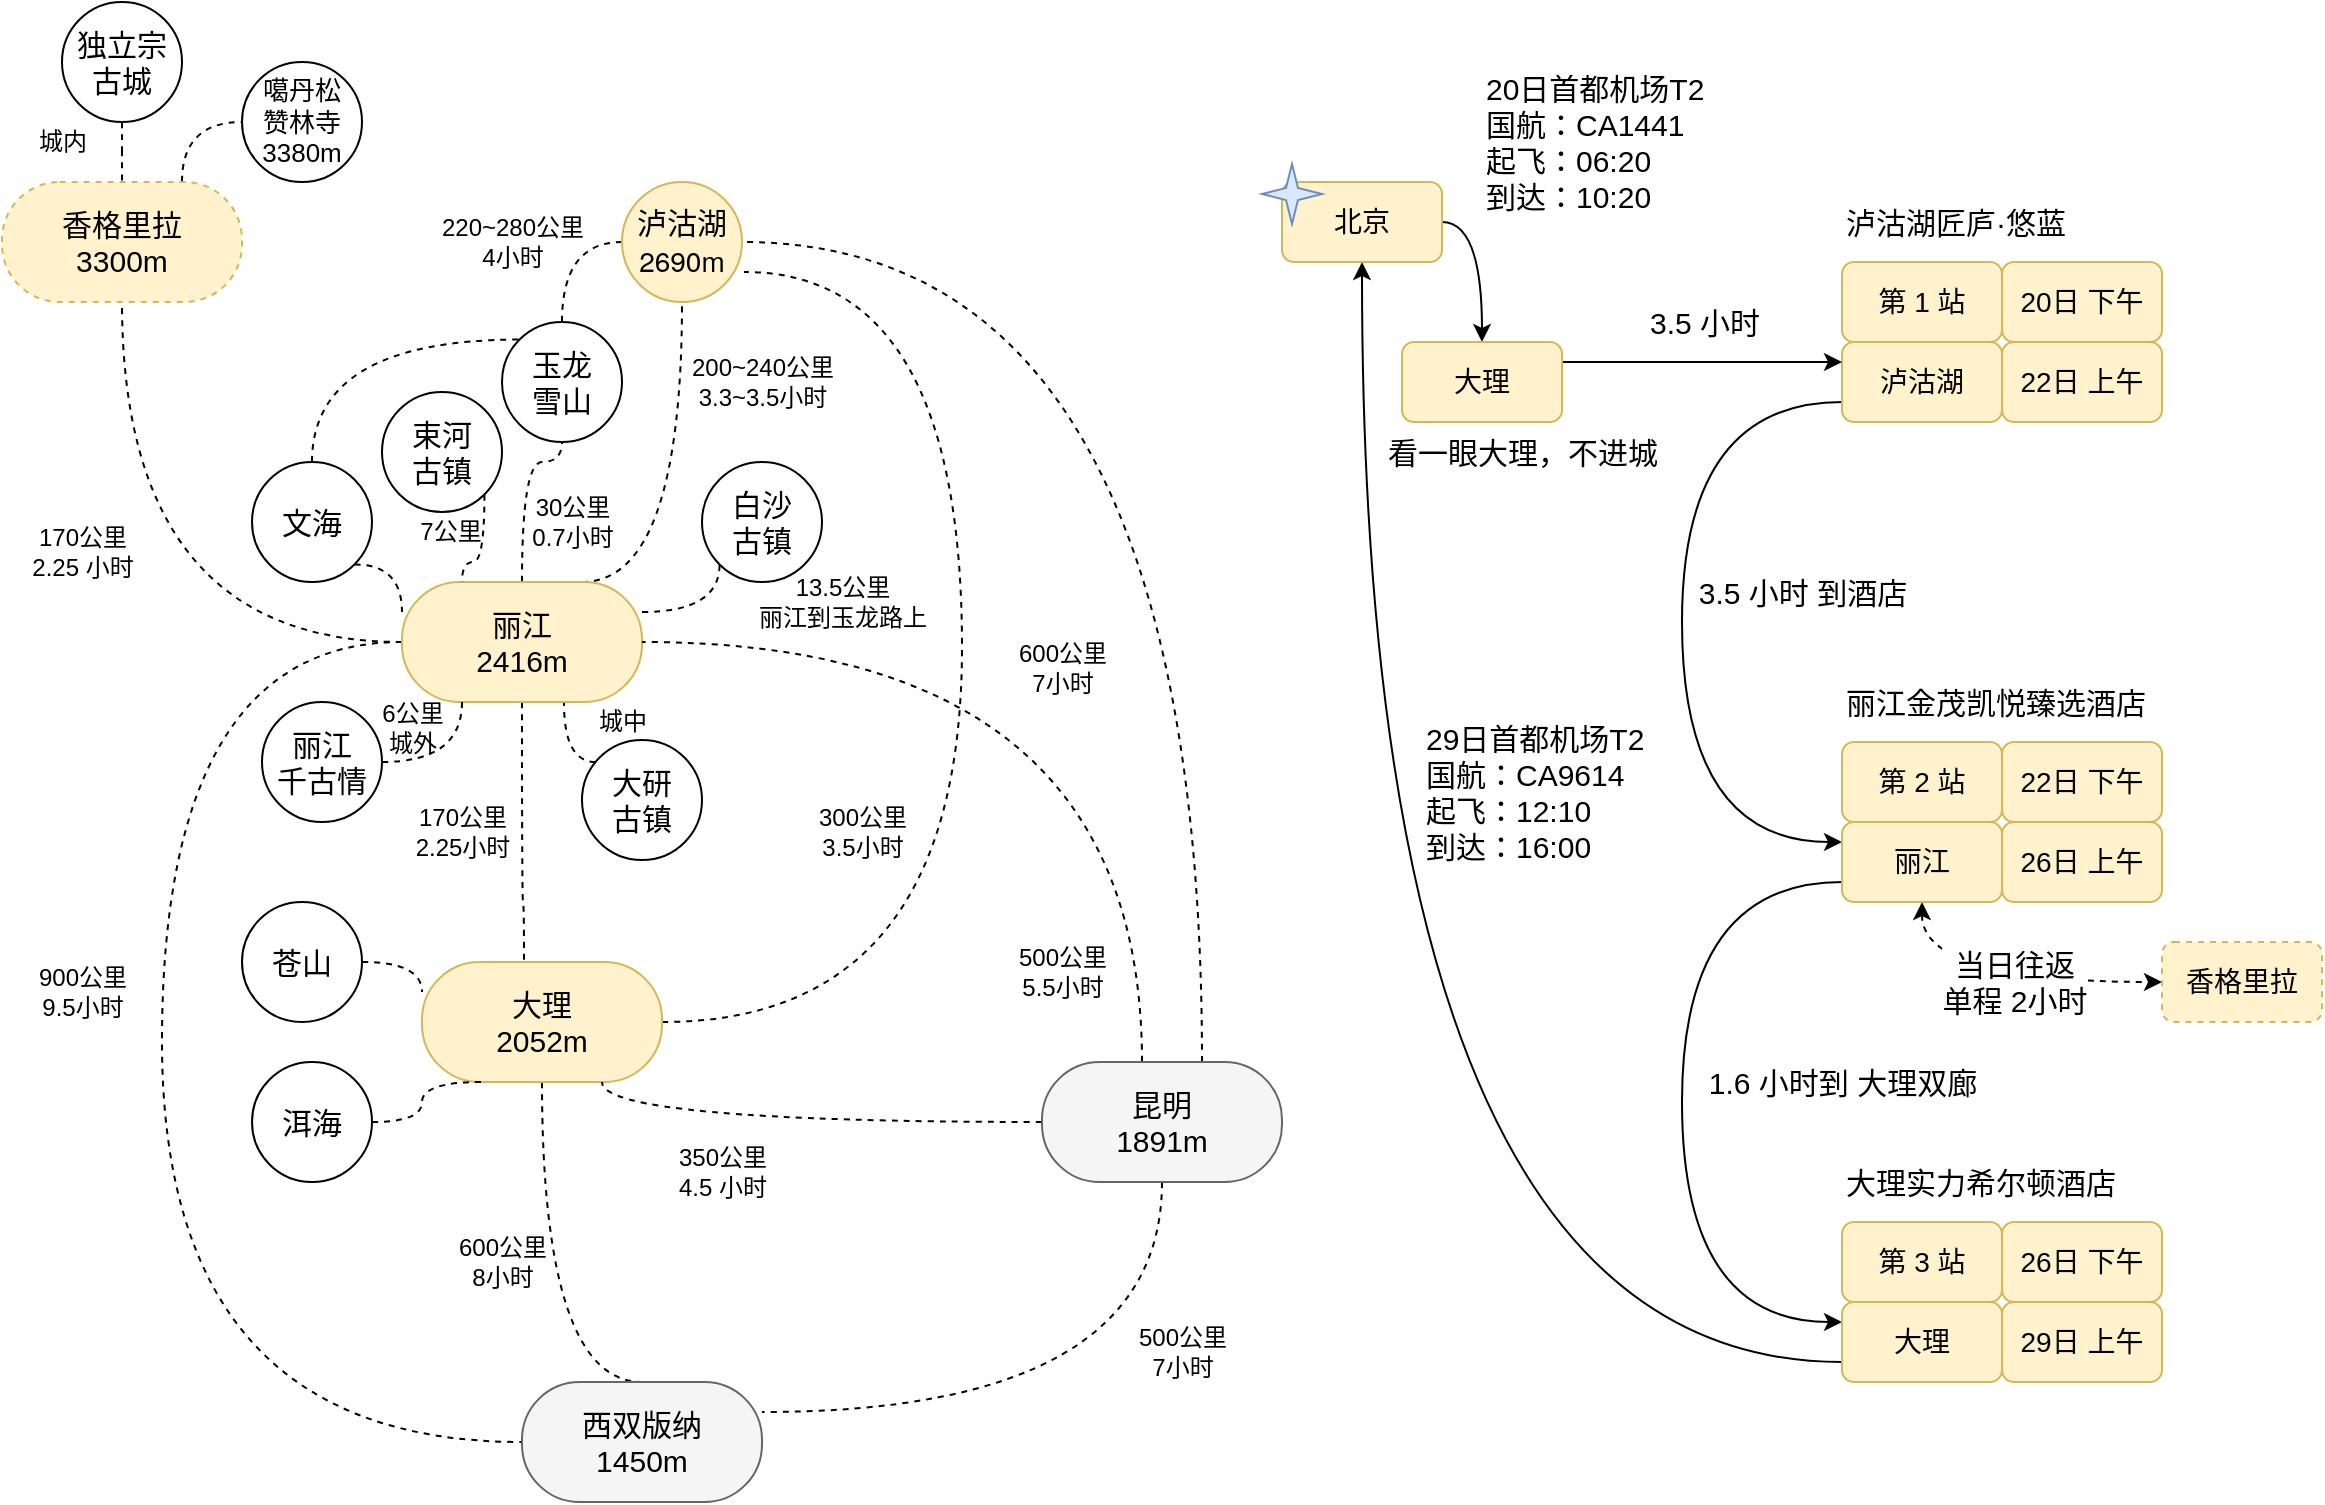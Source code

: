 <mxfile version="22.1.18" type="github">
  <diagram name="第 1 页" id="rRuHSntvBdOZGcXTq8w7">
    <mxGraphModel dx="1242" dy="786" grid="1" gridSize="10" guides="1" tooltips="1" connect="1" arrows="1" fold="1" page="1" pageScale="1" pageWidth="1169" pageHeight="827" math="0" shadow="0">
      <root>
        <mxCell id="0" />
        <mxCell id="1" parent="0" />
        <mxCell id="2GG4-1aaM5nx4AEca9Iq-1" style="edgeStyle=orthogonalEdgeStyle;curved=1;rounded=0;orthogonalLoop=1;jettySize=auto;html=1;entryX=0.5;entryY=1;entryDx=0;entryDy=0;endArrow=none;endFill=0;dashed=1;exitX=0.5;exitY=0;exitDx=0;exitDy=0;" edge="1" parent="1" source="2GG4-1aaM5nx4AEca9Iq-7" target="2GG4-1aaM5nx4AEca9Iq-19">
          <mxGeometry relative="1" as="geometry">
            <Array as="points">
              <mxPoint x="260" y="260" />
            </Array>
          </mxGeometry>
        </mxCell>
        <mxCell id="2GG4-1aaM5nx4AEca9Iq-2" style="edgeStyle=orthogonalEdgeStyle;curved=1;rounded=0;orthogonalLoop=1;jettySize=auto;html=1;exitX=0.75;exitY=0;exitDx=0;exitDy=0;endArrow=none;endFill=0;dashed=1;" edge="1" parent="1" source="2GG4-1aaM5nx4AEca9Iq-7" target="2GG4-1aaM5nx4AEca9Iq-20">
          <mxGeometry relative="1" as="geometry">
            <Array as="points">
              <mxPoint x="340" y="320" />
            </Array>
          </mxGeometry>
        </mxCell>
        <mxCell id="2GG4-1aaM5nx4AEca9Iq-3" style="edgeStyle=orthogonalEdgeStyle;curved=1;rounded=0;orthogonalLoop=1;jettySize=auto;html=1;dashed=1;endArrow=none;endFill=0;entryX=0.425;entryY=0;entryDx=0;entryDy=0;entryPerimeter=0;" edge="1" parent="1" source="2GG4-1aaM5nx4AEca9Iq-7" target="2GG4-1aaM5nx4AEca9Iq-12">
          <mxGeometry relative="1" as="geometry">
            <Array as="points">
              <mxPoint x="260" y="480" />
            </Array>
          </mxGeometry>
        </mxCell>
        <mxCell id="2GG4-1aaM5nx4AEca9Iq-4" style="edgeStyle=orthogonalEdgeStyle;curved=1;rounded=0;orthogonalLoop=1;jettySize=auto;html=1;dashed=1;endArrow=none;endFill=0;" edge="1" parent="1" source="2GG4-1aaM5nx4AEca9Iq-7" target="2GG4-1aaM5nx4AEca9Iq-9">
          <mxGeometry relative="1" as="geometry">
            <Array as="points">
              <mxPoint x="60" y="350" />
            </Array>
          </mxGeometry>
        </mxCell>
        <mxCell id="2GG4-1aaM5nx4AEca9Iq-5" style="edgeStyle=orthogonalEdgeStyle;rounded=0;orthogonalLoop=1;jettySize=auto;html=1;entryX=0;entryY=0.5;entryDx=0;entryDy=0;curved=1;exitX=0;exitY=0.5;exitDx=0;exitDy=0;dashed=1;endArrow=none;endFill=0;" edge="1" parent="1" source="2GG4-1aaM5nx4AEca9Iq-7" target="2GG4-1aaM5nx4AEca9Iq-28">
          <mxGeometry relative="1" as="geometry">
            <mxPoint x="170" y="380" as="sourcePoint" />
            <Array as="points">
              <mxPoint x="80" y="350" />
              <mxPoint x="80" y="750" />
            </Array>
          </mxGeometry>
        </mxCell>
        <mxCell id="2GG4-1aaM5nx4AEca9Iq-6" style="edgeStyle=orthogonalEdgeStyle;curved=1;rounded=0;orthogonalLoop=1;jettySize=auto;html=1;entryX=0;entryY=1;entryDx=0;entryDy=0;dashed=1;endArrow=none;endFill=0;exitX=1;exitY=0.25;exitDx=0;exitDy=0;" edge="1" parent="1" source="2GG4-1aaM5nx4AEca9Iq-7" target="2GG4-1aaM5nx4AEca9Iq-44">
          <mxGeometry relative="1" as="geometry">
            <Array as="points">
              <mxPoint x="359" y="335" />
            </Array>
          </mxGeometry>
        </mxCell>
        <mxCell id="2GG4-1aaM5nx4AEca9Iq-7" value="丽江&lt;br&gt;2416m" style="rounded=1;whiteSpace=wrap;html=1;arcSize=48;fontSize=15;fontStyle=0;fillColor=#fff2cc;strokeColor=#d6b656;" vertex="1" parent="1">
          <mxGeometry x="200" y="320" width="120" height="60" as="geometry" />
        </mxCell>
        <mxCell id="2GG4-1aaM5nx4AEca9Iq-8" style="edgeStyle=orthogonalEdgeStyle;rounded=0;orthogonalLoop=1;jettySize=auto;html=1;exitX=0.75;exitY=0;exitDx=0;exitDy=0;curved=1;entryX=0;entryY=0.5;entryDx=0;entryDy=0;dashed=1;endArrow=none;endFill=0;" edge="1" parent="1" source="2GG4-1aaM5nx4AEca9Iq-9" target="2GG4-1aaM5nx4AEca9Iq-31">
          <mxGeometry relative="1" as="geometry" />
        </mxCell>
        <mxCell id="2GG4-1aaM5nx4AEca9Iq-9" value="香格里拉&lt;br&gt;3300m" style="rounded=1;whiteSpace=wrap;html=1;arcSize=48;fontSize=15;fontStyle=0;fillColor=#fff2cc;strokeColor=#d6b656;dashed=1;" vertex="1" parent="1">
          <mxGeometry y="120" width="120" height="60" as="geometry" />
        </mxCell>
        <mxCell id="2GG4-1aaM5nx4AEca9Iq-10" style="edgeStyle=orthogonalEdgeStyle;rounded=0;orthogonalLoop=1;jettySize=auto;html=1;curved=1;exitX=0.5;exitY=1;exitDx=0;exitDy=0;entryX=0.5;entryY=0;entryDx=0;entryDy=0;endArrow=none;endFill=0;dashed=1;" edge="1" parent="1" source="2GG4-1aaM5nx4AEca9Iq-12" target="2GG4-1aaM5nx4AEca9Iq-28">
          <mxGeometry relative="1" as="geometry">
            <Array as="points">
              <mxPoint x="270" y="720" />
            </Array>
          </mxGeometry>
        </mxCell>
        <mxCell id="2GG4-1aaM5nx4AEca9Iq-11" style="edgeStyle=orthogonalEdgeStyle;rounded=0;orthogonalLoop=1;jettySize=auto;html=1;entryX=1.017;entryY=0.75;entryDx=0;entryDy=0;entryPerimeter=0;curved=1;dashed=1;endArrow=none;endFill=0;exitX=1;exitY=0.5;exitDx=0;exitDy=0;" edge="1" parent="1" source="2GG4-1aaM5nx4AEca9Iq-12" target="2GG4-1aaM5nx4AEca9Iq-20">
          <mxGeometry relative="1" as="geometry">
            <Array as="points">
              <mxPoint x="480" y="540" />
              <mxPoint x="480" y="165" />
            </Array>
          </mxGeometry>
        </mxCell>
        <mxCell id="2GG4-1aaM5nx4AEca9Iq-12" value="大理&lt;br&gt;2052m" style="rounded=1;whiteSpace=wrap;html=1;arcSize=48;fontSize=15;fontStyle=0;fillColor=#fff2cc;strokeColor=#d6b656;" vertex="1" parent="1">
          <mxGeometry x="210" y="510" width="120" height="60" as="geometry" />
        </mxCell>
        <mxCell id="2GG4-1aaM5nx4AEca9Iq-13" style="edgeStyle=orthogonalEdgeStyle;rounded=0;orthogonalLoop=1;jettySize=auto;html=1;curved=1;endArrow=none;endFill=0;dashed=1;entryX=0.75;entryY=1;entryDx=0;entryDy=0;" edge="1" parent="1" source="2GG4-1aaM5nx4AEca9Iq-17" target="2GG4-1aaM5nx4AEca9Iq-12">
          <mxGeometry relative="1" as="geometry" />
        </mxCell>
        <mxCell id="2GG4-1aaM5nx4AEca9Iq-14" style="edgeStyle=orthogonalEdgeStyle;curved=1;rounded=0;orthogonalLoop=1;jettySize=auto;html=1;entryX=1;entryY=0.5;entryDx=0;entryDy=0;dashed=1;endArrow=none;endFill=0;" edge="1" parent="1" source="2GG4-1aaM5nx4AEca9Iq-17" target="2GG4-1aaM5nx4AEca9Iq-7">
          <mxGeometry relative="1" as="geometry">
            <Array as="points">
              <mxPoint x="570" y="350" />
            </Array>
          </mxGeometry>
        </mxCell>
        <mxCell id="2GG4-1aaM5nx4AEca9Iq-15" style="edgeStyle=orthogonalEdgeStyle;curved=1;rounded=0;orthogonalLoop=1;jettySize=auto;html=1;entryX=1;entryY=0.5;entryDx=0;entryDy=0;dashed=1;endArrow=none;endFill=0;" edge="1" parent="1" source="2GG4-1aaM5nx4AEca9Iq-17" target="2GG4-1aaM5nx4AEca9Iq-20">
          <mxGeometry relative="1" as="geometry">
            <Array as="points">
              <mxPoint x="600" y="150" />
            </Array>
          </mxGeometry>
        </mxCell>
        <mxCell id="2GG4-1aaM5nx4AEca9Iq-16" style="edgeStyle=orthogonalEdgeStyle;curved=1;rounded=0;orthogonalLoop=1;jettySize=auto;html=1;entryX=1;entryY=0.25;entryDx=0;entryDy=0;dashed=1;endArrow=none;endFill=0;exitX=0.5;exitY=1;exitDx=0;exitDy=0;" edge="1" parent="1" source="2GG4-1aaM5nx4AEca9Iq-17" target="2GG4-1aaM5nx4AEca9Iq-28">
          <mxGeometry relative="1" as="geometry">
            <Array as="points">
              <mxPoint x="580" y="735" />
            </Array>
          </mxGeometry>
        </mxCell>
        <mxCell id="2GG4-1aaM5nx4AEca9Iq-17" value="昆明&lt;br&gt;1891m" style="rounded=1;whiteSpace=wrap;html=1;arcSize=48;fontSize=15;fillColor=#f5f5f5;strokeColor=#666666;fontStyle=0;" vertex="1" parent="1">
          <mxGeometry x="520" y="560" width="120" height="60" as="geometry" />
        </mxCell>
        <mxCell id="2GG4-1aaM5nx4AEca9Iq-18" style="edgeStyle=orthogonalEdgeStyle;rounded=0;orthogonalLoop=1;jettySize=auto;html=1;entryX=0;entryY=0.5;entryDx=0;entryDy=0;curved=1;dashed=1;endArrow=none;endFill=0;" edge="1" parent="1" source="2GG4-1aaM5nx4AEca9Iq-19" target="2GG4-1aaM5nx4AEca9Iq-20">
          <mxGeometry relative="1" as="geometry" />
        </mxCell>
        <mxCell id="2GG4-1aaM5nx4AEca9Iq-19" value="玉龙&lt;br style=&quot;font-size: 15px;&quot;&gt;雪山" style="ellipse;whiteSpace=wrap;html=1;aspect=fixed;fontSize=15;" vertex="1" parent="1">
          <mxGeometry x="250" y="190" width="60" height="60" as="geometry" />
        </mxCell>
        <mxCell id="2GG4-1aaM5nx4AEca9Iq-20" value="&lt;span style=&quot;font-weight: normal&quot;&gt;泸沽湖&lt;br style=&quot;font-size: 15px&quot;&gt;&lt;span style=&quot;font-family: &amp;quot;helvetica neue&amp;quot; , &amp;quot;helvetica&amp;quot; , &amp;quot;arial&amp;quot; , &amp;quot;pingfang sc&amp;quot; , &amp;quot;hiragino sans gb&amp;quot; , &amp;quot;microsoft yahei&amp;quot; , &amp;quot;wenquanyi micro hei&amp;quot; , sans-serif&quot;&gt;&lt;font style=&quot;font-size: 14px;&quot;&gt;2690m&lt;/font&gt;&lt;/span&gt;&lt;/span&gt;" style="ellipse;whiteSpace=wrap;html=1;aspect=fixed;fontSize=15;fontStyle=1;fillColor=#fff2cc;strokeColor=#d6b656;" vertex="1" parent="1">
          <mxGeometry x="310" y="120" width="60" height="60" as="geometry" />
        </mxCell>
        <mxCell id="2GG4-1aaM5nx4AEca9Iq-21" value="30公里&lt;br&gt;0.7小时" style="text;html=1;align=center;verticalAlign=middle;resizable=0;points=[];autosize=1;" vertex="1" parent="1">
          <mxGeometry x="255" y="270" width="60" height="40" as="geometry" />
        </mxCell>
        <mxCell id="2GG4-1aaM5nx4AEca9Iq-22" value="200~240公里&lt;br&gt;3.3~3.5小时" style="text;html=1;align=center;verticalAlign=middle;resizable=0;points=[];autosize=1;" vertex="1" parent="1">
          <mxGeometry x="335" y="205" width="90" height="30" as="geometry" />
        </mxCell>
        <mxCell id="2GG4-1aaM5nx4AEca9Iq-23" value="350公里&lt;br&gt;4.5 小时" style="text;html=1;align=center;verticalAlign=middle;resizable=0;points=[];autosize=1;" vertex="1" parent="1">
          <mxGeometry x="325" y="595" width="70" height="40" as="geometry" />
        </mxCell>
        <mxCell id="2GG4-1aaM5nx4AEca9Iq-24" value="170公里&lt;br&gt;2.25小时" style="text;html=1;align=center;verticalAlign=middle;resizable=0;points=[];autosize=1;" vertex="1" parent="1">
          <mxGeometry x="200" y="430" width="60" height="30" as="geometry" />
        </mxCell>
        <mxCell id="2GG4-1aaM5nx4AEca9Iq-25" value="170公里&lt;br&gt;2.25 小时" style="text;html=1;align=center;verticalAlign=middle;resizable=0;points=[];autosize=1;" vertex="1" parent="1">
          <mxGeometry x="5" y="285" width="70" height="40" as="geometry" />
        </mxCell>
        <mxCell id="2GG4-1aaM5nx4AEca9Iq-26" value="500公里&lt;br&gt;5.5小时" style="text;html=1;align=center;verticalAlign=middle;resizable=0;points=[];autosize=1;" vertex="1" parent="1">
          <mxGeometry x="500" y="500" width="60" height="30" as="geometry" />
        </mxCell>
        <mxCell id="2GG4-1aaM5nx4AEca9Iq-27" value="600公里&lt;br&gt;7小时" style="text;html=1;align=center;verticalAlign=middle;resizable=0;points=[];autosize=1;" vertex="1" parent="1">
          <mxGeometry x="500" y="348" width="60" height="30" as="geometry" />
        </mxCell>
        <mxCell id="2GG4-1aaM5nx4AEca9Iq-28" value="西双版纳&lt;br&gt;1450m" style="rounded=1;whiteSpace=wrap;html=1;arcSize=48;fontSize=15;fillColor=#f5f5f5;strokeColor=#666666;fontStyle=0;" vertex="1" parent="1">
          <mxGeometry x="260" y="720" width="120" height="60" as="geometry" />
        </mxCell>
        <mxCell id="2GG4-1aaM5nx4AEca9Iq-29" value="600公里&lt;br&gt;8小时" style="text;html=1;align=center;verticalAlign=middle;resizable=0;points=[];autosize=1;" vertex="1" parent="1">
          <mxGeometry x="220" y="645" width="60" height="30" as="geometry" />
        </mxCell>
        <mxCell id="2GG4-1aaM5nx4AEca9Iq-30" value="500公里&lt;br&gt;7小时" style="text;html=1;align=center;verticalAlign=middle;resizable=0;points=[];autosize=1;" vertex="1" parent="1">
          <mxGeometry x="560" y="690" width="60" height="30" as="geometry" />
        </mxCell>
        <mxCell id="2GG4-1aaM5nx4AEca9Iq-31" value="噶丹松&lt;br style=&quot;font-size: 13px;&quot;&gt;赞林寺&lt;br style=&quot;font-size: 13px;&quot;&gt;3380m" style="ellipse;whiteSpace=wrap;html=1;aspect=fixed;fontSize=13;" vertex="1" parent="1">
          <mxGeometry x="120" y="60" width="60" height="60" as="geometry" />
        </mxCell>
        <mxCell id="2GG4-1aaM5nx4AEca9Iq-32" style="edgeStyle=orthogonalEdgeStyle;curved=1;rounded=0;orthogonalLoop=1;jettySize=auto;html=1;dashed=1;endArrow=none;endFill=0;" edge="1" parent="1" source="2GG4-1aaM5nx4AEca9Iq-33" target="2GG4-1aaM5nx4AEca9Iq-9">
          <mxGeometry relative="1" as="geometry" />
        </mxCell>
        <mxCell id="2GG4-1aaM5nx4AEca9Iq-33" value="独立宗&lt;br style=&quot;font-size: 15px;&quot;&gt;古城" style="ellipse;whiteSpace=wrap;html=1;aspect=fixed;fontSize=15;" vertex="1" parent="1">
          <mxGeometry x="30" y="30" width="60" height="60" as="geometry" />
        </mxCell>
        <mxCell id="2GG4-1aaM5nx4AEca9Iq-34" value="城内" style="text;html=1;align=center;verticalAlign=middle;resizable=0;points=[];autosize=1;" vertex="1" parent="1">
          <mxGeometry x="10" y="90" width="40" height="20" as="geometry" />
        </mxCell>
        <mxCell id="2GG4-1aaM5nx4AEca9Iq-35" style="edgeStyle=orthogonalEdgeStyle;curved=1;rounded=0;orthogonalLoop=1;jettySize=auto;html=1;entryX=0;entryY=0.25;entryDx=0;entryDy=0;dashed=1;endArrow=none;endFill=0;exitX=1;exitY=0.5;exitDx=0;exitDy=0;" edge="1" parent="1" source="2GG4-1aaM5nx4AEca9Iq-36" target="2GG4-1aaM5nx4AEca9Iq-12">
          <mxGeometry relative="1" as="geometry">
            <Array as="points">
              <mxPoint x="210" y="510" />
            </Array>
          </mxGeometry>
        </mxCell>
        <mxCell id="2GG4-1aaM5nx4AEca9Iq-36" value="苍山" style="ellipse;whiteSpace=wrap;html=1;aspect=fixed;fontSize=15;" vertex="1" parent="1">
          <mxGeometry x="120" y="480" width="60" height="60" as="geometry" />
        </mxCell>
        <mxCell id="2GG4-1aaM5nx4AEca9Iq-37" style="edgeStyle=orthogonalEdgeStyle;curved=1;rounded=0;orthogonalLoop=1;jettySize=auto;html=1;dashed=1;endArrow=none;endFill=0;exitX=1;exitY=0.5;exitDx=0;exitDy=0;entryX=0.25;entryY=1;entryDx=0;entryDy=0;" edge="1" parent="1" source="2GG4-1aaM5nx4AEca9Iq-38" target="2GG4-1aaM5nx4AEca9Iq-12">
          <mxGeometry relative="1" as="geometry">
            <Array as="points">
              <mxPoint x="210" y="590" />
              <mxPoint x="210" y="570" />
            </Array>
          </mxGeometry>
        </mxCell>
        <mxCell id="2GG4-1aaM5nx4AEca9Iq-38" value="洱海" style="ellipse;whiteSpace=wrap;html=1;aspect=fixed;fontSize=15;" vertex="1" parent="1">
          <mxGeometry x="125" y="560" width="60" height="60" as="geometry" />
        </mxCell>
        <mxCell id="2GG4-1aaM5nx4AEca9Iq-39" value="900公里&lt;br&gt;9.5小时" style="text;html=1;align=center;verticalAlign=middle;resizable=0;points=[];autosize=1;" vertex="1" parent="1">
          <mxGeometry x="5" y="505" width="70" height="40" as="geometry" />
        </mxCell>
        <mxCell id="2GG4-1aaM5nx4AEca9Iq-40" style="edgeStyle=orthogonalEdgeStyle;rounded=0;orthogonalLoop=1;jettySize=auto;html=1;entryX=0.25;entryY=0;entryDx=0;entryDy=0;curved=1;dashed=1;endArrow=none;endFill=0;exitX=1;exitY=1;exitDx=0;exitDy=0;" edge="1" parent="1" source="2GG4-1aaM5nx4AEca9Iq-41" target="2GG4-1aaM5nx4AEca9Iq-7">
          <mxGeometry relative="1" as="geometry">
            <Array as="points">
              <mxPoint x="241" y="310" />
              <mxPoint x="230" y="310" />
            </Array>
          </mxGeometry>
        </mxCell>
        <mxCell id="2GG4-1aaM5nx4AEca9Iq-41" value="束河&lt;br style=&quot;font-size: 15px;&quot;&gt;古镇" style="ellipse;whiteSpace=wrap;html=1;aspect=fixed;fontSize=15;" vertex="1" parent="1">
          <mxGeometry x="190" y="225" width="60" height="60" as="geometry" />
        </mxCell>
        <mxCell id="2GG4-1aaM5nx4AEca9Iq-42" style="edgeStyle=orthogonalEdgeStyle;curved=1;rounded=0;orthogonalLoop=1;jettySize=auto;html=1;entryX=0.675;entryY=1.008;entryDx=0;entryDy=0;entryPerimeter=0;dashed=1;endArrow=none;endFill=0;" edge="1" parent="1" source="2GG4-1aaM5nx4AEca9Iq-43" target="2GG4-1aaM5nx4AEca9Iq-7">
          <mxGeometry relative="1" as="geometry">
            <Array as="points">
              <mxPoint x="290" y="410" />
              <mxPoint x="290" y="410" />
            </Array>
          </mxGeometry>
        </mxCell>
        <mxCell id="2GG4-1aaM5nx4AEca9Iq-43" value="大研&lt;br style=&quot;font-size: 15px;&quot;&gt;古镇" style="ellipse;whiteSpace=wrap;html=1;aspect=fixed;fontSize=15;" vertex="1" parent="1">
          <mxGeometry x="290" y="399" width="60" height="60" as="geometry" />
        </mxCell>
        <mxCell id="2GG4-1aaM5nx4AEca9Iq-44" value="白沙&lt;br style=&quot;font-size: 15px;&quot;&gt;古镇" style="ellipse;whiteSpace=wrap;html=1;aspect=fixed;fontSize=15;" vertex="1" parent="1">
          <mxGeometry x="350" y="260" width="60" height="60" as="geometry" />
        </mxCell>
        <mxCell id="2GG4-1aaM5nx4AEca9Iq-45" value="7公里" style="text;html=1;align=center;verticalAlign=middle;resizable=0;points=[];autosize=1;" vertex="1" parent="1">
          <mxGeometry x="199" y="285" width="50" height="20" as="geometry" />
        </mxCell>
        <mxCell id="2GG4-1aaM5nx4AEca9Iq-46" value="城中" style="text;html=1;align=center;verticalAlign=middle;resizable=0;points=[];autosize=1;" vertex="1" parent="1">
          <mxGeometry x="290" y="380" width="40" height="20" as="geometry" />
        </mxCell>
        <mxCell id="2GG4-1aaM5nx4AEca9Iq-47" value="13.5公里&lt;br&gt;丽江到玉龙路上" style="text;html=1;align=center;verticalAlign=middle;resizable=0;points=[];autosize=1;" vertex="1" parent="1">
          <mxGeometry x="370" y="315" width="100" height="30" as="geometry" />
        </mxCell>
        <mxCell id="2GG4-1aaM5nx4AEca9Iq-48" value="300公里&lt;br&gt;3.5小时" style="text;html=1;align=center;verticalAlign=middle;resizable=0;points=[];autosize=1;" vertex="1" parent="1">
          <mxGeometry x="400" y="430" width="60" height="30" as="geometry" />
        </mxCell>
        <mxCell id="2GG4-1aaM5nx4AEca9Iq-49" style="edgeStyle=orthogonalEdgeStyle;rounded=0;orthogonalLoop=1;jettySize=auto;html=1;exitX=1;exitY=1;exitDx=0;exitDy=0;endArrow=none;endFill=0;curved=1;entryX=0;entryY=0.25;entryDx=0;entryDy=0;dashed=1;" edge="1" parent="1" source="2GG4-1aaM5nx4AEca9Iq-51" target="2GG4-1aaM5nx4AEca9Iq-7">
          <mxGeometry relative="1" as="geometry" />
        </mxCell>
        <mxCell id="2GG4-1aaM5nx4AEca9Iq-50" style="edgeStyle=orthogonalEdgeStyle;curved=1;rounded=0;orthogonalLoop=1;jettySize=auto;html=1;exitX=0.5;exitY=0;exitDx=0;exitDy=0;entryX=0;entryY=0;entryDx=0;entryDy=0;dashed=1;endArrow=none;endFill=0;" edge="1" parent="1" source="2GG4-1aaM5nx4AEca9Iq-51" target="2GG4-1aaM5nx4AEca9Iq-19">
          <mxGeometry relative="1" as="geometry">
            <Array as="points">
              <mxPoint x="155" y="199" />
            </Array>
          </mxGeometry>
        </mxCell>
        <mxCell id="2GG4-1aaM5nx4AEca9Iq-51" value="文海" style="ellipse;whiteSpace=wrap;html=1;aspect=fixed;fontSize=15;" vertex="1" parent="1">
          <mxGeometry x="125" y="260" width="60" height="60" as="geometry" />
        </mxCell>
        <mxCell id="2GG4-1aaM5nx4AEca9Iq-52" style="edgeStyle=orthogonalEdgeStyle;rounded=0;orthogonalLoop=1;jettySize=auto;html=1;entryX=0.25;entryY=1;entryDx=0;entryDy=0;dashed=1;curved=1;endArrow=none;endFill=0;" edge="1" parent="1" source="2GG4-1aaM5nx4AEca9Iq-53" target="2GG4-1aaM5nx4AEca9Iq-7">
          <mxGeometry relative="1" as="geometry">
            <Array as="points">
              <mxPoint x="230" y="410" />
            </Array>
          </mxGeometry>
        </mxCell>
        <mxCell id="2GG4-1aaM5nx4AEca9Iq-53" value="丽江&lt;br style=&quot;font-size: 15px;&quot;&gt;千古情" style="ellipse;whiteSpace=wrap;html=1;aspect=fixed;fontSize=15;" vertex="1" parent="1">
          <mxGeometry x="130" y="380" width="60" height="60" as="geometry" />
        </mxCell>
        <mxCell id="2GG4-1aaM5nx4AEca9Iq-54" value="6公里&lt;br&gt;城外" style="text;html=1;align=center;verticalAlign=middle;resizable=0;points=[];autosize=1;" vertex="1" parent="1">
          <mxGeometry x="180" y="378" width="50" height="30" as="geometry" />
        </mxCell>
        <mxCell id="2GG4-1aaM5nx4AEca9Iq-55" value="220~280公里&lt;br&gt;4小时" style="text;html=1;align=center;verticalAlign=middle;resizable=0;points=[];autosize=1;" vertex="1" parent="1">
          <mxGeometry x="210" y="135" width="90" height="30" as="geometry" />
        </mxCell>
        <mxCell id="2GG4-1aaM5nx4AEca9Iq-56" value="20日 下午" style="rounded=1;whiteSpace=wrap;html=1;fillColor=#fff2cc;fontSize=14;strokeColor=#d6b656;" vertex="1" parent="1">
          <mxGeometry x="1000" y="160" width="80" height="40" as="geometry" />
        </mxCell>
        <mxCell id="2GG4-1aaM5nx4AEca9Iq-57" value="22日 上午" style="rounded=1;whiteSpace=wrap;html=1;fillColor=#fff2cc;fontSize=14;strokeColor=#d6b656;" vertex="1" parent="1">
          <mxGeometry x="1000" y="200" width="80" height="40" as="geometry" />
        </mxCell>
        <mxCell id="2GG4-1aaM5nx4AEca9Iq-58" value="第 1 站" style="rounded=1;whiteSpace=wrap;html=1;fillColor=#fff2cc;fontSize=14;strokeColor=#d6b656;" vertex="1" parent="1">
          <mxGeometry x="920" y="160" width="80" height="40" as="geometry" />
        </mxCell>
        <mxCell id="2GG4-1aaM5nx4AEca9Iq-59" style="edgeStyle=orthogonalEdgeStyle;curved=1;rounded=0;orthogonalLoop=1;jettySize=auto;html=1;exitX=0;exitY=0.75;exitDx=0;exitDy=0;entryX=0;entryY=0.25;entryDx=0;entryDy=0;fontSize=14;" edge="1" parent="1" source="2GG4-1aaM5nx4AEca9Iq-61" target="2GG4-1aaM5nx4AEca9Iq-67">
          <mxGeometry relative="1" as="geometry">
            <Array as="points">
              <mxPoint x="840" y="230" />
              <mxPoint x="840" y="450" />
            </Array>
          </mxGeometry>
        </mxCell>
        <mxCell id="2GG4-1aaM5nx4AEca9Iq-60" value="3.5 小时 到酒店" style="edgeLabel;html=1;align=center;verticalAlign=middle;resizable=0;points=[];fontSize=15;fontColor=#000000;" vertex="1" connectable="0" parent="2GG4-1aaM5nx4AEca9Iq-59">
          <mxGeometry x="-0.031" relative="1" as="geometry">
            <mxPoint x="60" y="-9" as="offset" />
          </mxGeometry>
        </mxCell>
        <mxCell id="2GG4-1aaM5nx4AEca9Iq-61" value="泸沽湖" style="rounded=1;whiteSpace=wrap;html=1;fillColor=#fff2cc;fontSize=14;strokeColor=#d6b656;" vertex="1" parent="1">
          <mxGeometry x="920" y="200" width="80" height="40" as="geometry" />
        </mxCell>
        <mxCell id="2GG4-1aaM5nx4AEca9Iq-62" value="22日 下午" style="rounded=1;whiteSpace=wrap;html=1;fillColor=#fff2cc;fontSize=14;strokeColor=#d6b656;" vertex="1" parent="1">
          <mxGeometry x="1000" y="400" width="80" height="40" as="geometry" />
        </mxCell>
        <mxCell id="2GG4-1aaM5nx4AEca9Iq-63" value="26日 上午" style="rounded=1;whiteSpace=wrap;html=1;fillColor=#fff2cc;fontSize=14;strokeColor=#d6b656;" vertex="1" parent="1">
          <mxGeometry x="1000" y="440" width="80" height="40" as="geometry" />
        </mxCell>
        <mxCell id="2GG4-1aaM5nx4AEca9Iq-64" value="第 2 站" style="rounded=1;whiteSpace=wrap;html=1;fillColor=#fff2cc;fontSize=14;strokeColor=#d6b656;" vertex="1" parent="1">
          <mxGeometry x="920" y="400" width="80" height="40" as="geometry" />
        </mxCell>
        <mxCell id="2GG4-1aaM5nx4AEca9Iq-65" style="edgeStyle=orthogonalEdgeStyle;curved=1;rounded=0;orthogonalLoop=1;jettySize=auto;html=1;exitX=0;exitY=0.75;exitDx=0;exitDy=0;entryX=0;entryY=0.25;entryDx=0;entryDy=0;fontSize=14;" edge="1" parent="1" source="2GG4-1aaM5nx4AEca9Iq-67" target="2GG4-1aaM5nx4AEca9Iq-72">
          <mxGeometry relative="1" as="geometry">
            <Array as="points">
              <mxPoint x="840" y="470" />
              <mxPoint x="840" y="690" />
            </Array>
          </mxGeometry>
        </mxCell>
        <mxCell id="2GG4-1aaM5nx4AEca9Iq-66" value="1.6 小时到 大理双廊" style="edgeLabel;html=1;align=center;verticalAlign=middle;resizable=0;points=[];fontSize=15;fontColor=#000000;" vertex="1" connectable="0" parent="2GG4-1aaM5nx4AEca9Iq-65">
          <mxGeometry x="0.015" y="3" relative="1" as="geometry">
            <mxPoint x="77" y="-13" as="offset" />
          </mxGeometry>
        </mxCell>
        <mxCell id="2GG4-1aaM5nx4AEca9Iq-84" style="edgeStyle=orthogonalEdgeStyle;rounded=0;orthogonalLoop=1;jettySize=auto;html=1;entryX=0;entryY=0.5;entryDx=0;entryDy=0;curved=1;exitX=0.5;exitY=1;exitDx=0;exitDy=0;startArrow=classic;startFill=1;dashed=1;" edge="1" parent="1" source="2GG4-1aaM5nx4AEca9Iq-67" target="2GG4-1aaM5nx4AEca9Iq-83">
          <mxGeometry relative="1" as="geometry" />
        </mxCell>
        <mxCell id="2GG4-1aaM5nx4AEca9Iq-86" value="当日往返&lt;br&gt;单程 2小时" style="edgeLabel;html=1;align=center;verticalAlign=middle;resizable=0;points=[];fontSize=15;" vertex="1" connectable="0" parent="2GG4-1aaM5nx4AEca9Iq-84">
          <mxGeometry x="0.08" y="7" relative="1" as="geometry">
            <mxPoint x="-1" y="7" as="offset" />
          </mxGeometry>
        </mxCell>
        <mxCell id="2GG4-1aaM5nx4AEca9Iq-67" value="丽江" style="rounded=1;whiteSpace=wrap;html=1;fillColor=#fff2cc;fontSize=14;strokeColor=#d6b656;" vertex="1" parent="1">
          <mxGeometry x="920" y="440" width="80" height="40" as="geometry" />
        </mxCell>
        <mxCell id="2GG4-1aaM5nx4AEca9Iq-68" value="26日 下午" style="rounded=1;whiteSpace=wrap;html=1;fillColor=#fff2cc;fontSize=14;strokeColor=#d6b656;" vertex="1" parent="1">
          <mxGeometry x="1000" y="640" width="80" height="40" as="geometry" />
        </mxCell>
        <mxCell id="2GG4-1aaM5nx4AEca9Iq-69" value="29日 上午" style="rounded=1;whiteSpace=wrap;html=1;fillColor=#fff2cc;fontSize=14;strokeColor=#d6b656;" vertex="1" parent="1">
          <mxGeometry x="1000" y="680" width="80" height="40" as="geometry" />
        </mxCell>
        <mxCell id="2GG4-1aaM5nx4AEca9Iq-70" value="第 3 站" style="rounded=1;whiteSpace=wrap;html=1;fillColor=#fff2cc;fontSize=14;strokeColor=#d6b656;" vertex="1" parent="1">
          <mxGeometry x="920" y="640" width="80" height="40" as="geometry" />
        </mxCell>
        <mxCell id="2GG4-1aaM5nx4AEca9Iq-71" style="edgeStyle=orthogonalEdgeStyle;curved=1;rounded=0;orthogonalLoop=1;jettySize=auto;html=1;exitX=0;exitY=0.75;exitDx=0;exitDy=0;entryX=0.5;entryY=1;entryDx=0;entryDy=0;fontSize=14;" edge="1" parent="1" source="2GG4-1aaM5nx4AEca9Iq-72" target="2GG4-1aaM5nx4AEca9Iq-74">
          <mxGeometry relative="1" as="geometry" />
        </mxCell>
        <mxCell id="2GG4-1aaM5nx4AEca9Iq-72" value="大理" style="rounded=1;whiteSpace=wrap;html=1;fillColor=#fff2cc;fontSize=14;strokeColor=#d6b656;" vertex="1" parent="1">
          <mxGeometry x="920" y="680" width="80" height="40" as="geometry" />
        </mxCell>
        <mxCell id="2GG4-1aaM5nx4AEca9Iq-73" style="edgeStyle=orthogonalEdgeStyle;curved=1;rounded=0;orthogonalLoop=1;jettySize=auto;html=1;fontSize=14;exitX=1;exitY=0.5;exitDx=0;exitDy=0;" edge="1" parent="1" source="2GG4-1aaM5nx4AEca9Iq-74" target="2GG4-1aaM5nx4AEca9Iq-77">
          <mxGeometry relative="1" as="geometry" />
        </mxCell>
        <mxCell id="2GG4-1aaM5nx4AEca9Iq-74" value="北京" style="rounded=1;whiteSpace=wrap;html=1;fillColor=#fff2cc;fontSize=14;strokeColor=#d6b656;" vertex="1" parent="1">
          <mxGeometry x="640" y="120" width="80" height="40" as="geometry" />
        </mxCell>
        <mxCell id="2GG4-1aaM5nx4AEca9Iq-75" style="edgeStyle=orthogonalEdgeStyle;curved=1;rounded=0;orthogonalLoop=1;jettySize=auto;html=1;exitX=1;exitY=0.25;exitDx=0;exitDy=0;entryX=0;entryY=0.25;entryDx=0;entryDy=0;fontSize=14;" edge="1" parent="1" source="2GG4-1aaM5nx4AEca9Iq-77" target="2GG4-1aaM5nx4AEca9Iq-61">
          <mxGeometry relative="1" as="geometry" />
        </mxCell>
        <mxCell id="2GG4-1aaM5nx4AEca9Iq-76" value="3.5 小时" style="edgeLabel;html=1;align=center;verticalAlign=middle;resizable=0;points=[];fontSize=15;fontColor=#000000;" vertex="1" connectable="0" parent="2GG4-1aaM5nx4AEca9Iq-75">
          <mxGeometry x="0.06" y="1" relative="1" as="geometry">
            <mxPoint x="-3" y="-19" as="offset" />
          </mxGeometry>
        </mxCell>
        <mxCell id="2GG4-1aaM5nx4AEca9Iq-77" value="大理" style="rounded=1;whiteSpace=wrap;html=1;fillColor=#fff2cc;fontSize=14;strokeColor=#d6b656;" vertex="1" parent="1">
          <mxGeometry x="700" y="200" width="80" height="40" as="geometry" />
        </mxCell>
        <mxCell id="2GG4-1aaM5nx4AEca9Iq-78" value="泸沽湖匠庐·悠蓝" style="text;html=1;align=left;verticalAlign=middle;resizable=0;points=[];autosize=1;fontSize=15;" vertex="1" parent="1">
          <mxGeometry x="920" y="130" width="120" height="20" as="geometry" />
        </mxCell>
        <mxCell id="2GG4-1aaM5nx4AEca9Iq-79" value="丽江金茂凯悦臻选酒店" style="text;html=1;align=left;verticalAlign=middle;resizable=0;points=[];autosize=1;fontSize=15;" vertex="1" parent="1">
          <mxGeometry x="920" y="370" width="170" height="20" as="geometry" />
        </mxCell>
        <mxCell id="2GG4-1aaM5nx4AEca9Iq-80" value="大理实力希尔顿酒店" style="text;html=1;align=left;verticalAlign=middle;resizable=0;points=[];autosize=1;fontSize=15;" vertex="1" parent="1">
          <mxGeometry x="920" y="610" width="150" height="20" as="geometry" />
        </mxCell>
        <mxCell id="2GG4-1aaM5nx4AEca9Iq-81" value="20日首都机场T2&lt;br&gt;国航：CA1441&lt;br&gt;起飞：06:20&lt;br&gt;到达：10:20" style="text;html=1;align=left;verticalAlign=middle;resizable=0;points=[];autosize=1;fontSize=15;spacingTop=0;labelBorderColor=none;" vertex="1" parent="1">
          <mxGeometry x="740" y="60" width="120" height="80" as="geometry" />
        </mxCell>
        <mxCell id="2GG4-1aaM5nx4AEca9Iq-82" value="29日首都机场T2&lt;br&gt;国航：CA9614&lt;br&gt;起飞：12:10&lt;br&gt;到达：16:00" style="text;html=1;align=left;verticalAlign=middle;resizable=0;points=[];autosize=1;fontSize=15;fontColor=#000000;spacingTop=0;" vertex="1" parent="1">
          <mxGeometry x="710" y="385" width="120" height="80" as="geometry" />
        </mxCell>
        <mxCell id="2GG4-1aaM5nx4AEca9Iq-83" value="香格里拉" style="rounded=1;whiteSpace=wrap;html=1;fillColor=#fff2cc;fontSize=14;strokeColor=#d6b656;dashed=1;" vertex="1" parent="1">
          <mxGeometry x="1080" y="500" width="80" height="40" as="geometry" />
        </mxCell>
        <mxCell id="2GG4-1aaM5nx4AEca9Iq-87" value="看一眼大理，不进城" style="text;html=1;align=center;verticalAlign=middle;resizable=0;points=[];autosize=1;strokeColor=none;fillColor=none;fontSize=15;" vertex="1" parent="1">
          <mxGeometry x="680" y="240" width="160" height="30" as="geometry" />
        </mxCell>
        <mxCell id="2GG4-1aaM5nx4AEca9Iq-89" value="" style="verticalLabelPosition=bottom;verticalAlign=top;html=1;shape=mxgraph.basic.4_point_star_2;dx=0.8;fillColor=#dae8fc;strokeColor=#6c8ebf;" vertex="1" parent="1">
          <mxGeometry x="630" y="111" width="30" height="30" as="geometry" />
        </mxCell>
      </root>
    </mxGraphModel>
  </diagram>
</mxfile>
